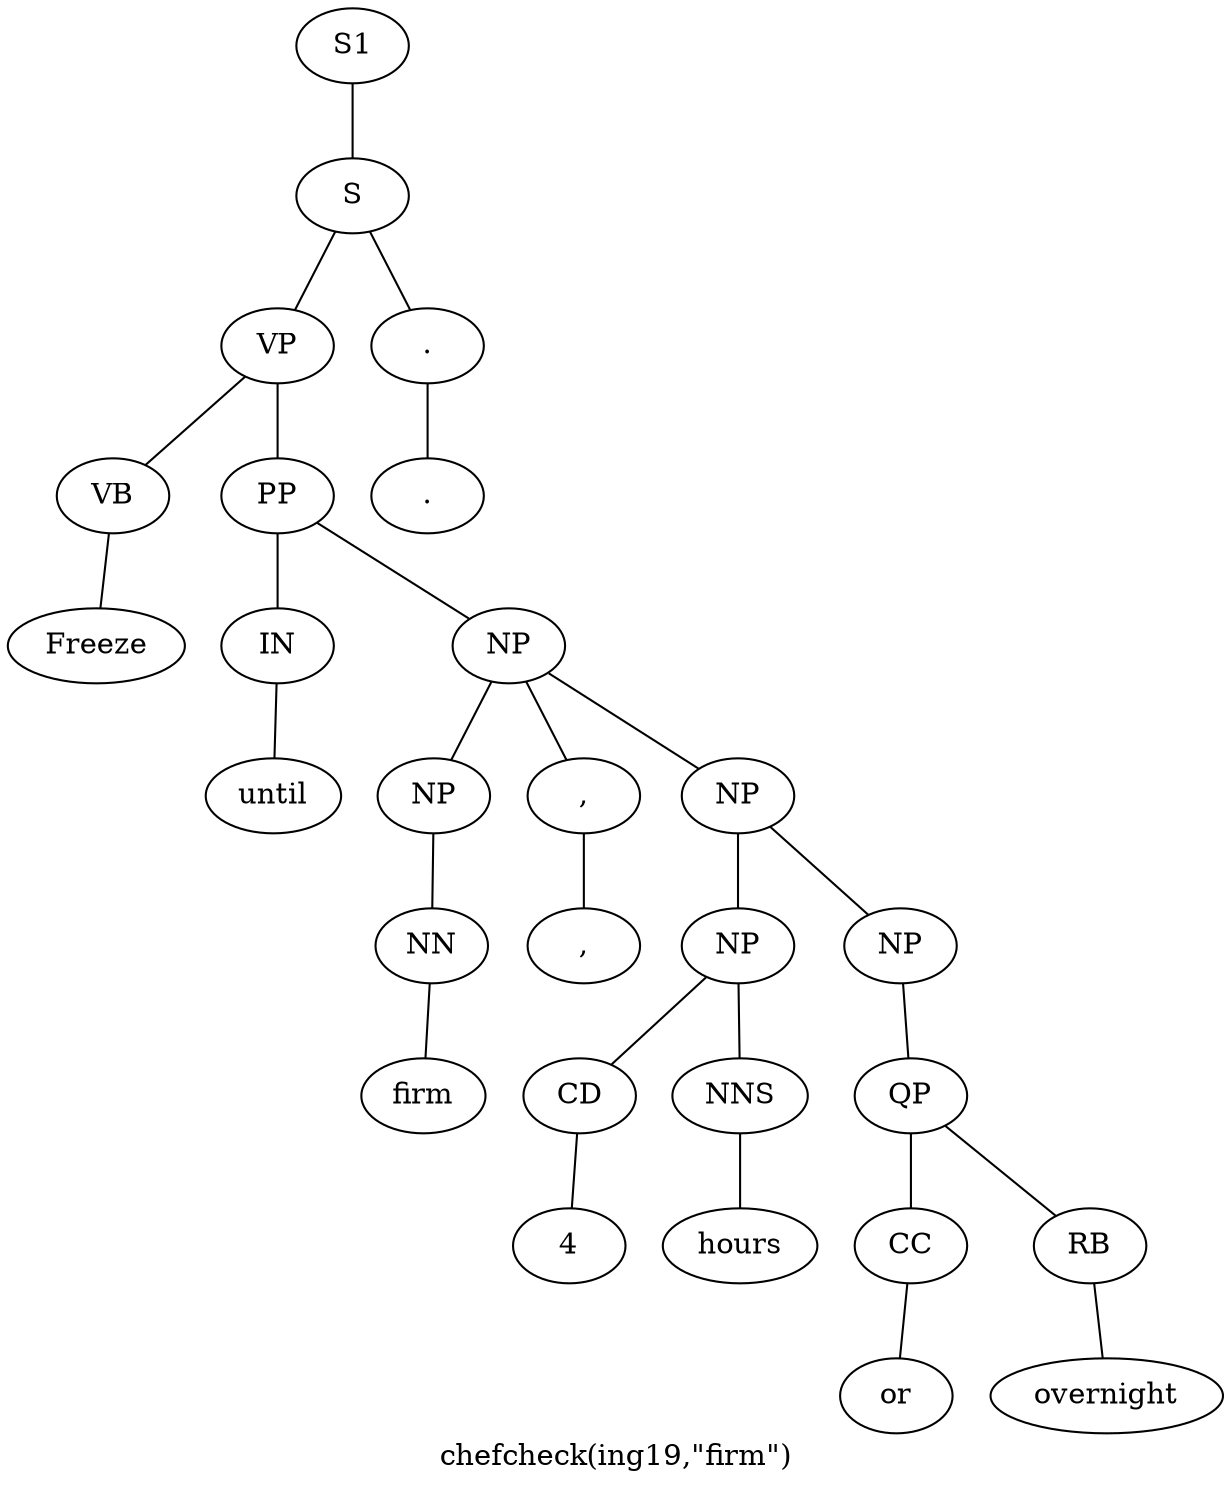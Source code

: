 graph SyntaxGraph {
	label = "chefcheck(ing19,\"firm\")";
	Node0 [label="S1"];
	Node1 [label="S"];
	Node2 [label="VP"];
	Node3 [label="VB"];
	Node4 [label="Freeze"];
	Node5 [label="PP"];
	Node6 [label="IN"];
	Node7 [label="until"];
	Node8 [label="NP"];
	Node9 [label="NP"];
	Node10 [label="NN"];
	Node11 [label="firm"];
	Node12 [label=","];
	Node13 [label=","];
	Node14 [label="NP"];
	Node15 [label="NP"];
	Node16 [label="CD"];
	Node17 [label="4"];
	Node18 [label="NNS"];
	Node19 [label="hours"];
	Node20 [label="NP"];
	Node21 [label="QP"];
	Node22 [label="CC"];
	Node23 [label="or"];
	Node24 [label="RB"];
	Node25 [label="overnight"];
	Node26 [label="."];
	Node27 [label="."];

	Node0 -- Node1;
	Node1 -- Node2;
	Node1 -- Node26;
	Node2 -- Node3;
	Node2 -- Node5;
	Node3 -- Node4;
	Node5 -- Node6;
	Node5 -- Node8;
	Node6 -- Node7;
	Node8 -- Node9;
	Node8 -- Node12;
	Node8 -- Node14;
	Node9 -- Node10;
	Node10 -- Node11;
	Node12 -- Node13;
	Node14 -- Node15;
	Node14 -- Node20;
	Node15 -- Node16;
	Node15 -- Node18;
	Node16 -- Node17;
	Node18 -- Node19;
	Node20 -- Node21;
	Node21 -- Node22;
	Node21 -- Node24;
	Node22 -- Node23;
	Node24 -- Node25;
	Node26 -- Node27;
}